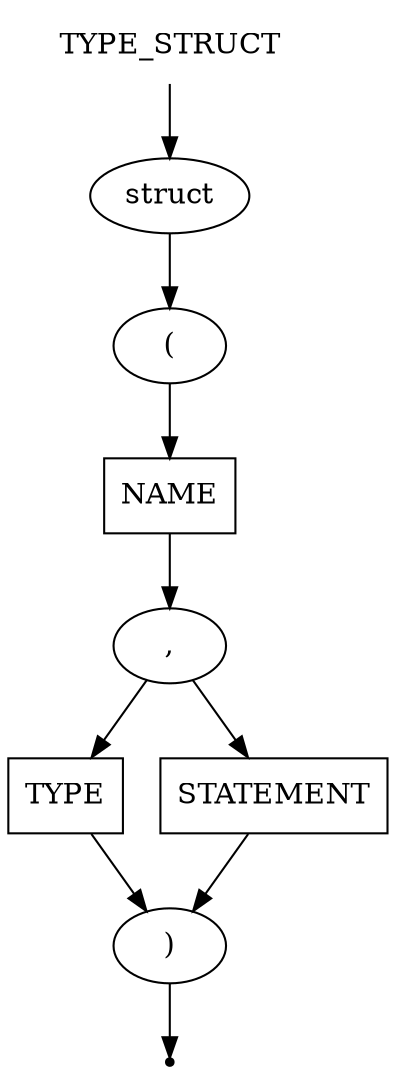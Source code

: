 digraph TYPE_STRUCT{
    start [label=TYPE_STRUCT shape=plaintext]
    struct [label=struct shape=oval]
    open [label="(" shape=oval]
    name [label=NAME shape=box]
    type [label=TYPE shape=box]
    statement [label=STATEMENT shape=box]
    close [label=")" shape=oval]
    comma [label="," shape=oval]
    end [label="" shape=point]

    start -> struct
    struct -> open
    open -> name
    name -> comma
    comma -> type
    comma -> statement
    type -> close
    statement -> close
    close -> end
}
